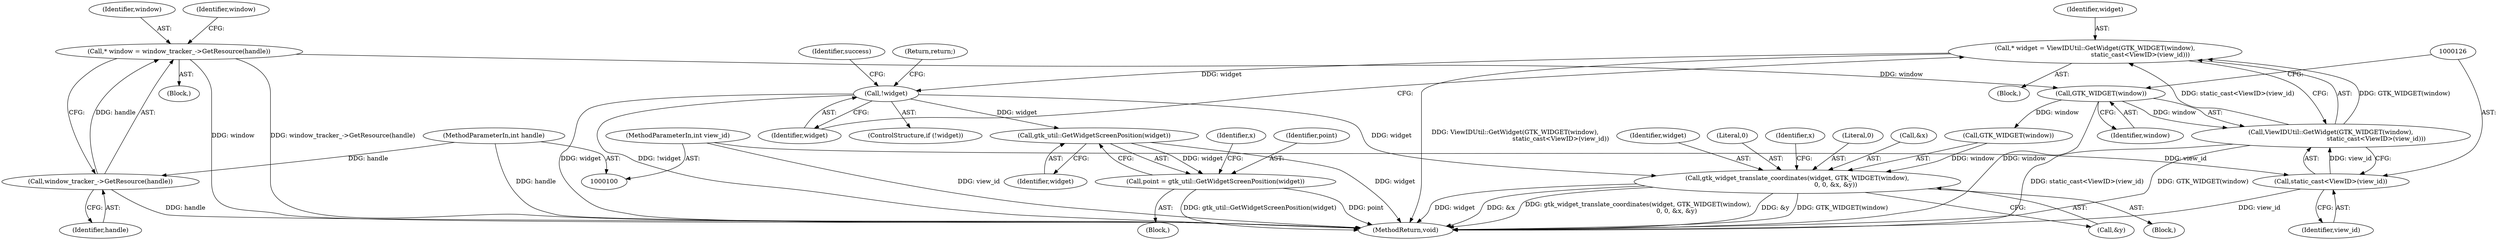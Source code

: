 digraph "0_Chrome_ee8d6fd30b022ac2c87b7a190c954e7bb3c9b21e_1@pointer" {
"1000120" [label="(Call,* widget = ViewIDUtil::GetWidget(GTK_WIDGET(window),\n                                              static_cast<ViewID>(view_id)))"];
"1000122" [label="(Call,ViewIDUtil::GetWidget(GTK_WIDGET(window),\n                                              static_cast<ViewID>(view_id)))"];
"1000123" [label="(Call,GTK_WIDGET(window))"];
"1000112" [label="(Call,* window = window_tracker_->GetResource(handle))"];
"1000114" [label="(Call,window_tracker_->GetResource(handle))"];
"1000101" [label="(MethodParameterIn,int handle)"];
"1000125" [label="(Call,static_cast<ViewID>(view_id))"];
"1000102" [label="(MethodParameterIn,int view_id)"];
"1000129" [label="(Call,!widget)"];
"1000160" [label="(Call,gtk_util::GetWidgetScreenPosition(widget))"];
"1000158" [label="(Call,point = gtk_util::GetWidgetScreenPosition(widget))"];
"1000170" [label="(Call,gtk_widget_translate_coordinates(widget, GTK_WIDGET(window),\n                                       0, 0, &x, &y))"];
"1000118" [label="(Block,)"];
"1000178" [label="(Call,&y)"];
"1000125" [label="(Call,static_cast<ViewID>(view_id))"];
"1000163" [label="(Identifier,x)"];
"1000134" [label="(Identifier,success)"];
"1000114" [label="(Call,window_tracker_->GetResource(handle))"];
"1000115" [label="(Identifier,handle)"];
"1000127" [label="(Identifier,view_id)"];
"1000120" [label="(Call,* widget = ViewIDUtil::GetWidget(GTK_WIDGET(window),\n                                              static_cast<ViewID>(view_id)))"];
"1000161" [label="(Identifier,widget)"];
"1000117" [label="(Identifier,window)"];
"1000123" [label="(Call,GTK_WIDGET(window))"];
"1000182" [label="(Identifier,x)"];
"1000159" [label="(Identifier,point)"];
"1000113" [label="(Identifier,window)"];
"1000131" [label="(Return,return;)"];
"1000130" [label="(Identifier,widget)"];
"1000160" [label="(Call,gtk_util::GetWidgetScreenPosition(widget))"];
"1000124" [label="(Identifier,window)"];
"1000174" [label="(Literal,0)"];
"1000170" [label="(Call,gtk_widget_translate_coordinates(widget, GTK_WIDGET(window),\n                                       0, 0, &x, &y))"];
"1000184" [label="(MethodReturn,void)"];
"1000122" [label="(Call,ViewIDUtil::GetWidget(GTK_WIDGET(window),\n                                              static_cast<ViewID>(view_id)))"];
"1000101" [label="(MethodParameterIn,int handle)"];
"1000156" [label="(Block,)"];
"1000169" [label="(Block,)"];
"1000176" [label="(Call,&x)"];
"1000106" [label="(Block,)"];
"1000158" [label="(Call,point = gtk_util::GetWidgetScreenPosition(widget))"];
"1000172" [label="(Call,GTK_WIDGET(window))"];
"1000121" [label="(Identifier,widget)"];
"1000102" [label="(MethodParameterIn,int view_id)"];
"1000171" [label="(Identifier,widget)"];
"1000175" [label="(Literal,0)"];
"1000129" [label="(Call,!widget)"];
"1000112" [label="(Call,* window = window_tracker_->GetResource(handle))"];
"1000128" [label="(ControlStructure,if (!widget))"];
"1000120" -> "1000118"  [label="AST: "];
"1000120" -> "1000122"  [label="CFG: "];
"1000121" -> "1000120"  [label="AST: "];
"1000122" -> "1000120"  [label="AST: "];
"1000130" -> "1000120"  [label="CFG: "];
"1000120" -> "1000184"  [label="DDG: ViewIDUtil::GetWidget(GTK_WIDGET(window),\n                                              static_cast<ViewID>(view_id))"];
"1000122" -> "1000120"  [label="DDG: GTK_WIDGET(window)"];
"1000122" -> "1000120"  [label="DDG: static_cast<ViewID>(view_id)"];
"1000120" -> "1000129"  [label="DDG: widget"];
"1000122" -> "1000125"  [label="CFG: "];
"1000123" -> "1000122"  [label="AST: "];
"1000125" -> "1000122"  [label="AST: "];
"1000122" -> "1000184"  [label="DDG: static_cast<ViewID>(view_id)"];
"1000122" -> "1000184"  [label="DDG: GTK_WIDGET(window)"];
"1000123" -> "1000122"  [label="DDG: window"];
"1000125" -> "1000122"  [label="DDG: view_id"];
"1000123" -> "1000124"  [label="CFG: "];
"1000124" -> "1000123"  [label="AST: "];
"1000126" -> "1000123"  [label="CFG: "];
"1000123" -> "1000184"  [label="DDG: window"];
"1000112" -> "1000123"  [label="DDG: window"];
"1000123" -> "1000172"  [label="DDG: window"];
"1000112" -> "1000106"  [label="AST: "];
"1000112" -> "1000114"  [label="CFG: "];
"1000113" -> "1000112"  [label="AST: "];
"1000114" -> "1000112"  [label="AST: "];
"1000117" -> "1000112"  [label="CFG: "];
"1000112" -> "1000184"  [label="DDG: window_tracker_->GetResource(handle)"];
"1000112" -> "1000184"  [label="DDG: window"];
"1000114" -> "1000112"  [label="DDG: handle"];
"1000114" -> "1000115"  [label="CFG: "];
"1000115" -> "1000114"  [label="AST: "];
"1000114" -> "1000184"  [label="DDG: handle"];
"1000101" -> "1000114"  [label="DDG: handle"];
"1000101" -> "1000100"  [label="AST: "];
"1000101" -> "1000184"  [label="DDG: handle"];
"1000125" -> "1000127"  [label="CFG: "];
"1000126" -> "1000125"  [label="AST: "];
"1000127" -> "1000125"  [label="AST: "];
"1000125" -> "1000184"  [label="DDG: view_id"];
"1000102" -> "1000125"  [label="DDG: view_id"];
"1000102" -> "1000100"  [label="AST: "];
"1000102" -> "1000184"  [label="DDG: view_id"];
"1000129" -> "1000128"  [label="AST: "];
"1000129" -> "1000130"  [label="CFG: "];
"1000130" -> "1000129"  [label="AST: "];
"1000131" -> "1000129"  [label="CFG: "];
"1000134" -> "1000129"  [label="CFG: "];
"1000129" -> "1000184"  [label="DDG: widget"];
"1000129" -> "1000184"  [label="DDG: !widget"];
"1000129" -> "1000160"  [label="DDG: widget"];
"1000129" -> "1000170"  [label="DDG: widget"];
"1000160" -> "1000158"  [label="AST: "];
"1000160" -> "1000161"  [label="CFG: "];
"1000161" -> "1000160"  [label="AST: "];
"1000158" -> "1000160"  [label="CFG: "];
"1000160" -> "1000184"  [label="DDG: widget"];
"1000160" -> "1000158"  [label="DDG: widget"];
"1000158" -> "1000156"  [label="AST: "];
"1000159" -> "1000158"  [label="AST: "];
"1000163" -> "1000158"  [label="CFG: "];
"1000158" -> "1000184"  [label="DDG: point"];
"1000158" -> "1000184"  [label="DDG: gtk_util::GetWidgetScreenPosition(widget)"];
"1000170" -> "1000169"  [label="AST: "];
"1000170" -> "1000178"  [label="CFG: "];
"1000171" -> "1000170"  [label="AST: "];
"1000172" -> "1000170"  [label="AST: "];
"1000174" -> "1000170"  [label="AST: "];
"1000175" -> "1000170"  [label="AST: "];
"1000176" -> "1000170"  [label="AST: "];
"1000178" -> "1000170"  [label="AST: "];
"1000182" -> "1000170"  [label="CFG: "];
"1000170" -> "1000184"  [label="DDG: &x"];
"1000170" -> "1000184"  [label="DDG: gtk_widget_translate_coordinates(widget, GTK_WIDGET(window),\n                                       0, 0, &x, &y)"];
"1000170" -> "1000184"  [label="DDG: &y"];
"1000170" -> "1000184"  [label="DDG: GTK_WIDGET(window)"];
"1000170" -> "1000184"  [label="DDG: widget"];
"1000172" -> "1000170"  [label="DDG: window"];
}

